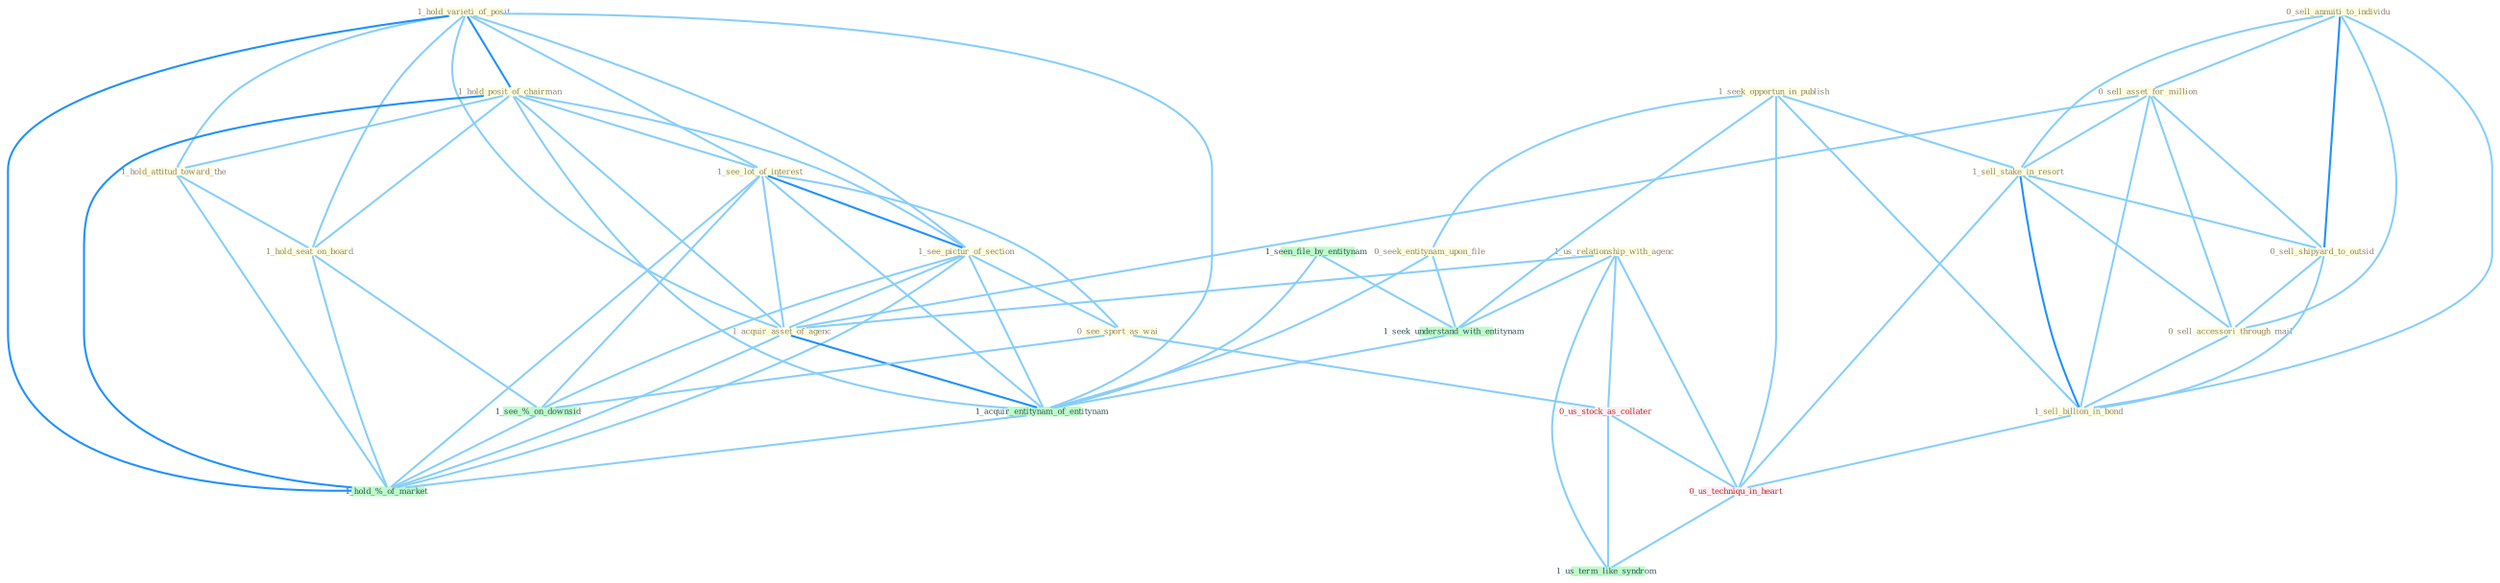 Graph G{ 
    node
    [shape=polygon,style=filled,width=.5,height=.06,color="#BDFCC9",fixedsize=true,fontsize=4,
    fontcolor="#2f4f4f"];
    {node
    [color="#ffffe0", fontcolor="#8b7d6b"] "1_hold_varieti_of_posit " "1_us_relationship_with_agenc " "1_hold_posit_of_chairman " "1_seek_opportun_in_publish " "0_sell_annuiti_to_individu " "1_see_lot_of_interest " "0_sell_asset_for_million " "1_hold_attitud_toward_the " "1_see_pictur_of_section " "1_acquir_asset_of_agenc " "1_hold_seat_on_board " "1_sell_stake_in_resort " "0_sell_shipyard_to_outsid " "0_sell_accessori_through_mail " "1_sell_billion_in_bond " "0_seek_entitynam_upon_file " "0_see_sport_as_wai "}
{node [color="#fff0f5", fontcolor="#b22222"] "0_us_stock_as_collater " "0_us_techniqu_in_heart "}
edge [color="#B0E2FF"];

	"1_hold_varieti_of_posit " -- "1_hold_posit_of_chairman " [w="2", color="#1e90ff" , len=0.8];
	"1_hold_varieti_of_posit " -- "1_see_lot_of_interest " [w="1", color="#87cefa" ];
	"1_hold_varieti_of_posit " -- "1_hold_attitud_toward_the " [w="1", color="#87cefa" ];
	"1_hold_varieti_of_posit " -- "1_see_pictur_of_section " [w="1", color="#87cefa" ];
	"1_hold_varieti_of_posit " -- "1_acquir_asset_of_agenc " [w="1", color="#87cefa" ];
	"1_hold_varieti_of_posit " -- "1_hold_seat_on_board " [w="1", color="#87cefa" ];
	"1_hold_varieti_of_posit " -- "1_acquir_entitynam_of_entitynam " [w="1", color="#87cefa" ];
	"1_hold_varieti_of_posit " -- "1_hold_%_of_market " [w="2", color="#1e90ff" , len=0.8];
	"1_us_relationship_with_agenc " -- "1_acquir_asset_of_agenc " [w="1", color="#87cefa" ];
	"1_us_relationship_with_agenc " -- "0_us_stock_as_collater " [w="1", color="#87cefa" ];
	"1_us_relationship_with_agenc " -- "1_seek_understand_with_entitynam " [w="1", color="#87cefa" ];
	"1_us_relationship_with_agenc " -- "0_us_techniqu_in_heart " [w="1", color="#87cefa" ];
	"1_us_relationship_with_agenc " -- "1_us_term_like_syndrom " [w="1", color="#87cefa" ];
	"1_hold_posit_of_chairman " -- "1_see_lot_of_interest " [w="1", color="#87cefa" ];
	"1_hold_posit_of_chairman " -- "1_hold_attitud_toward_the " [w="1", color="#87cefa" ];
	"1_hold_posit_of_chairman " -- "1_see_pictur_of_section " [w="1", color="#87cefa" ];
	"1_hold_posit_of_chairman " -- "1_acquir_asset_of_agenc " [w="1", color="#87cefa" ];
	"1_hold_posit_of_chairman " -- "1_hold_seat_on_board " [w="1", color="#87cefa" ];
	"1_hold_posit_of_chairman " -- "1_acquir_entitynam_of_entitynam " [w="1", color="#87cefa" ];
	"1_hold_posit_of_chairman " -- "1_hold_%_of_market " [w="2", color="#1e90ff" , len=0.8];
	"1_seek_opportun_in_publish " -- "1_sell_stake_in_resort " [w="1", color="#87cefa" ];
	"1_seek_opportun_in_publish " -- "1_sell_billion_in_bond " [w="1", color="#87cefa" ];
	"1_seek_opportun_in_publish " -- "0_seek_entitynam_upon_file " [w="1", color="#87cefa" ];
	"1_seek_opportun_in_publish " -- "1_seek_understand_with_entitynam " [w="1", color="#87cefa" ];
	"1_seek_opportun_in_publish " -- "0_us_techniqu_in_heart " [w="1", color="#87cefa" ];
	"0_sell_annuiti_to_individu " -- "0_sell_asset_for_million " [w="1", color="#87cefa" ];
	"0_sell_annuiti_to_individu " -- "1_sell_stake_in_resort " [w="1", color="#87cefa" ];
	"0_sell_annuiti_to_individu " -- "0_sell_shipyard_to_outsid " [w="2", color="#1e90ff" , len=0.8];
	"0_sell_annuiti_to_individu " -- "0_sell_accessori_through_mail " [w="1", color="#87cefa" ];
	"0_sell_annuiti_to_individu " -- "1_sell_billion_in_bond " [w="1", color="#87cefa" ];
	"1_see_lot_of_interest " -- "1_see_pictur_of_section " [w="2", color="#1e90ff" , len=0.8];
	"1_see_lot_of_interest " -- "1_acquir_asset_of_agenc " [w="1", color="#87cefa" ];
	"1_see_lot_of_interest " -- "0_see_sport_as_wai " [w="1", color="#87cefa" ];
	"1_see_lot_of_interest " -- "1_acquir_entitynam_of_entitynam " [w="1", color="#87cefa" ];
	"1_see_lot_of_interest " -- "1_see_%_on_downsid " [w="1", color="#87cefa" ];
	"1_see_lot_of_interest " -- "1_hold_%_of_market " [w="1", color="#87cefa" ];
	"0_sell_asset_for_million " -- "1_acquir_asset_of_agenc " [w="1", color="#87cefa" ];
	"0_sell_asset_for_million " -- "1_sell_stake_in_resort " [w="1", color="#87cefa" ];
	"0_sell_asset_for_million " -- "0_sell_shipyard_to_outsid " [w="1", color="#87cefa" ];
	"0_sell_asset_for_million " -- "0_sell_accessori_through_mail " [w="1", color="#87cefa" ];
	"0_sell_asset_for_million " -- "1_sell_billion_in_bond " [w="1", color="#87cefa" ];
	"1_hold_attitud_toward_the " -- "1_hold_seat_on_board " [w="1", color="#87cefa" ];
	"1_hold_attitud_toward_the " -- "1_hold_%_of_market " [w="1", color="#87cefa" ];
	"1_see_pictur_of_section " -- "1_acquir_asset_of_agenc " [w="1", color="#87cefa" ];
	"1_see_pictur_of_section " -- "0_see_sport_as_wai " [w="1", color="#87cefa" ];
	"1_see_pictur_of_section " -- "1_acquir_entitynam_of_entitynam " [w="1", color="#87cefa" ];
	"1_see_pictur_of_section " -- "1_see_%_on_downsid " [w="1", color="#87cefa" ];
	"1_see_pictur_of_section " -- "1_hold_%_of_market " [w="1", color="#87cefa" ];
	"1_acquir_asset_of_agenc " -- "1_acquir_entitynam_of_entitynam " [w="2", color="#1e90ff" , len=0.8];
	"1_acquir_asset_of_agenc " -- "1_hold_%_of_market " [w="1", color="#87cefa" ];
	"1_hold_seat_on_board " -- "1_see_%_on_downsid " [w="1", color="#87cefa" ];
	"1_hold_seat_on_board " -- "1_hold_%_of_market " [w="1", color="#87cefa" ];
	"1_sell_stake_in_resort " -- "0_sell_shipyard_to_outsid " [w="1", color="#87cefa" ];
	"1_sell_stake_in_resort " -- "0_sell_accessori_through_mail " [w="1", color="#87cefa" ];
	"1_sell_stake_in_resort " -- "1_sell_billion_in_bond " [w="2", color="#1e90ff" , len=0.8];
	"1_sell_stake_in_resort " -- "0_us_techniqu_in_heart " [w="1", color="#87cefa" ];
	"0_sell_shipyard_to_outsid " -- "0_sell_accessori_through_mail " [w="1", color="#87cefa" ];
	"0_sell_shipyard_to_outsid " -- "1_sell_billion_in_bond " [w="1", color="#87cefa" ];
	"0_sell_accessori_through_mail " -- "1_sell_billion_in_bond " [w="1", color="#87cefa" ];
	"1_sell_billion_in_bond " -- "0_us_techniqu_in_heart " [w="1", color="#87cefa" ];
	"0_seek_entitynam_upon_file " -- "1_seek_understand_with_entitynam " [w="1", color="#87cefa" ];
	"0_seek_entitynam_upon_file " -- "1_acquir_entitynam_of_entitynam " [w="1", color="#87cefa" ];
	"0_see_sport_as_wai " -- "0_us_stock_as_collater " [w="1", color="#87cefa" ];
	"0_see_sport_as_wai " -- "1_see_%_on_downsid " [w="1", color="#87cefa" ];
	"1_seen_file_by_entitynam " -- "1_seek_understand_with_entitynam " [w="1", color="#87cefa" ];
	"1_seen_file_by_entitynam " -- "1_acquir_entitynam_of_entitynam " [w="1", color="#87cefa" ];
	"0_us_stock_as_collater " -- "0_us_techniqu_in_heart " [w="1", color="#87cefa" ];
	"0_us_stock_as_collater " -- "1_us_term_like_syndrom " [w="1", color="#87cefa" ];
	"1_seek_understand_with_entitynam " -- "1_acquir_entitynam_of_entitynam " [w="1", color="#87cefa" ];
	"1_acquir_entitynam_of_entitynam " -- "1_hold_%_of_market " [w="1", color="#87cefa" ];
	"0_us_techniqu_in_heart " -- "1_us_term_like_syndrom " [w="1", color="#87cefa" ];
	"1_see_%_on_downsid " -- "1_hold_%_of_market " [w="1", color="#87cefa" ];
}